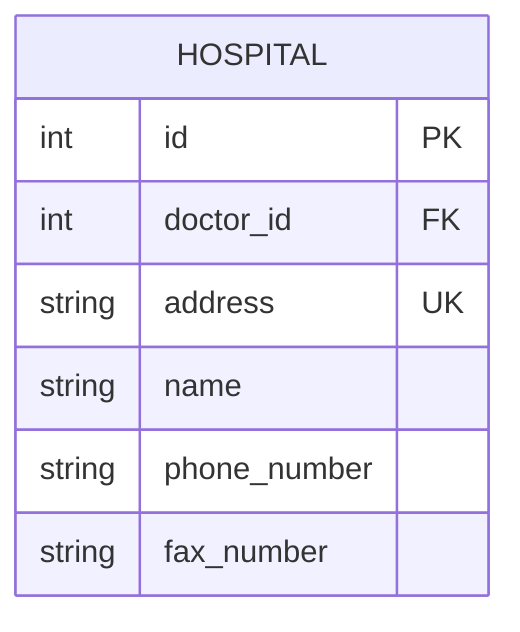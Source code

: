 erDiagram
      "HOSPITAL" {
        int id PK
        int doctor_id FK
        string address UK
        string name
        string phone_number
        string fax_number
      }